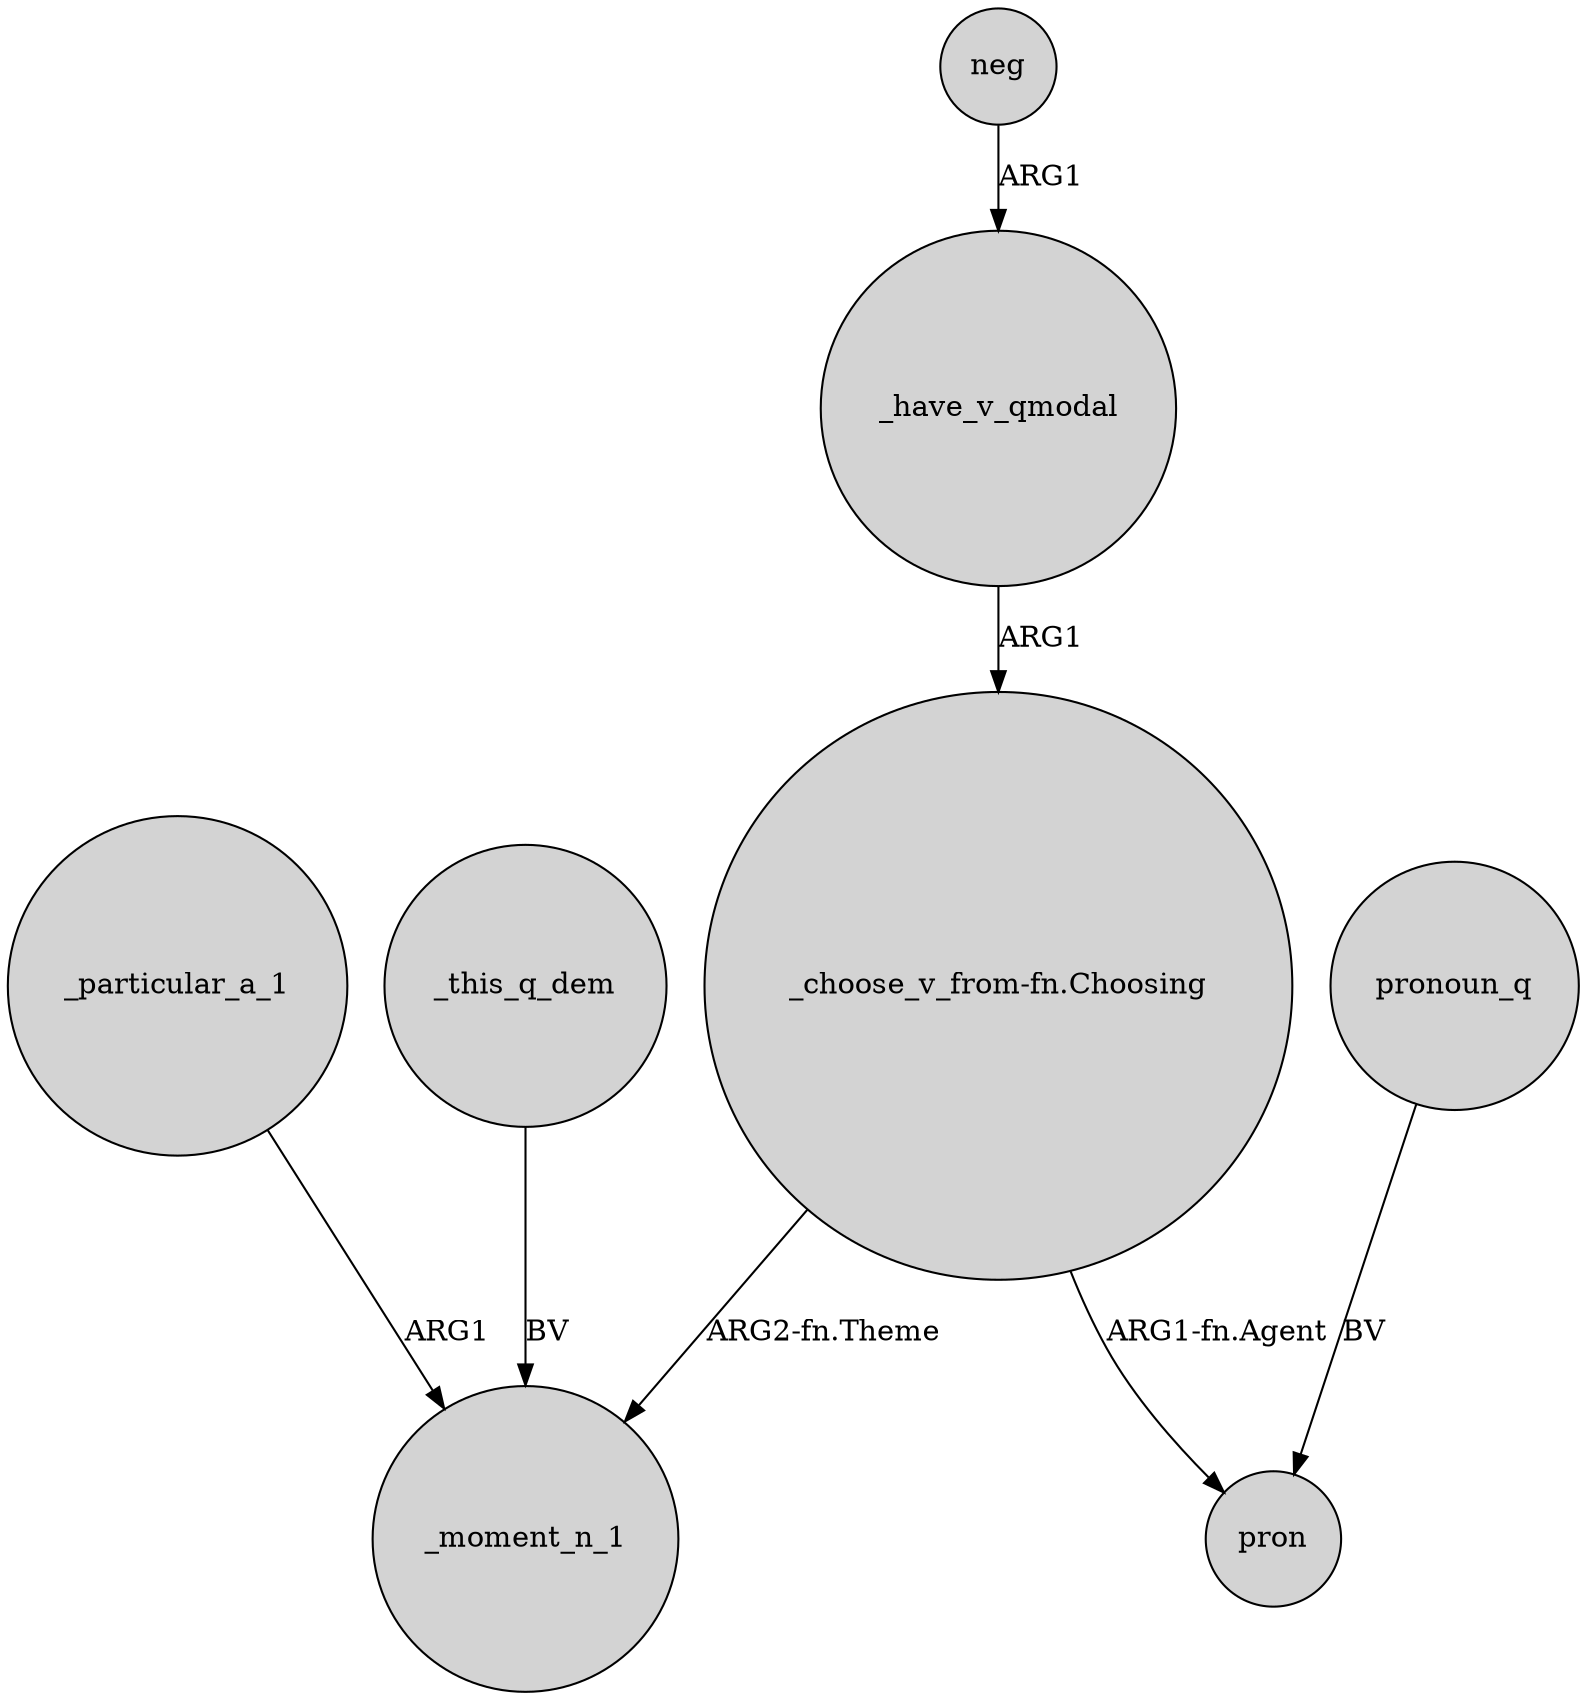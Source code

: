 digraph {
	node [shape=circle style=filled]
	_have_v_qmodal -> "_choose_v_from-fn.Choosing" [label=ARG1]
	_particular_a_1 -> _moment_n_1 [label=ARG1]
	"_choose_v_from-fn.Choosing" -> _moment_n_1 [label="ARG2-fn.Theme"]
	_this_q_dem -> _moment_n_1 [label=BV]
	"_choose_v_from-fn.Choosing" -> pron [label="ARG1-fn.Agent"]
	neg -> _have_v_qmodal [label=ARG1]
	pronoun_q -> pron [label=BV]
}
